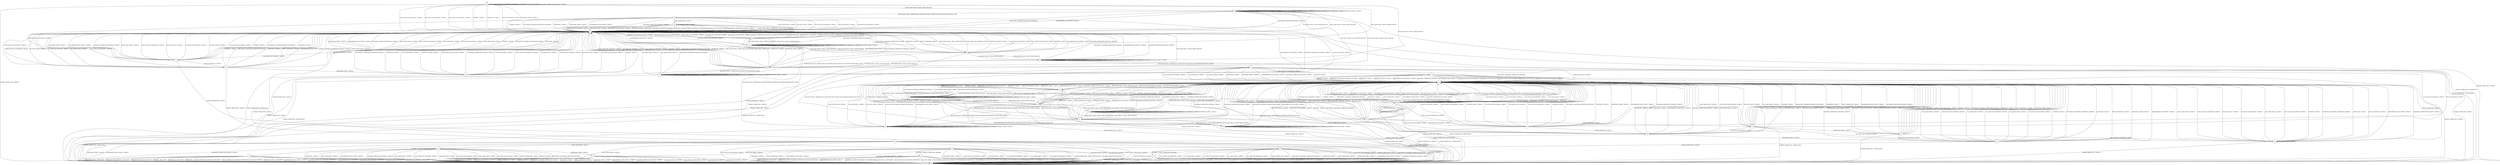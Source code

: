 digraph g {

	s0 [shape="circle" label="s0"];
	s1 [shape="circle" label="s1"];
	s2 [shape="circle" label="s2"];
	s3 [shape="circle" label="s3"];
	s4 [shape="circle" label="s4"];
	s5 [shape="circle" label="s5"];
	s6 [shape="circle" label="s6"];
	s7 [shape="circle" label="s7"];
	s8 [shape="circle" label="s8"];
	s9 [shape="circle" label="s9"];
	s10 [shape="circle" label="s10"];
	s11 [shape="circle" label="s11"];
	s12 [shape="circle" label="s12"];
	s13 [shape="circle" label="s13"];
	s14 [shape="circle" label="s14"];
	s15 [shape="circle" label="s15"];
	s16 [shape="circle" label="s16"];
	s17 [shape="circle" label="s17"];
	s18 [shape="circle" label="s18"];
	s19 [shape="circle" label="s19"];
	s20 [shape="circle" label="s20"];
	s21 [shape="circle" label="s21"];
	s22 [shape="circle" label="s22"];
	s23 [shape="circle" label="s23"];
	s24 [shape="circle" label="s24"];
	s25 [shape="circle" label="s25"];
	s26 [shape="circle" label="s26"];
	s27 [shape="circle" label="s27"];
	s28 [shape="circle" label="s28"];
	s29 [shape="circle" label="s29"];
	s30 [shape="circle" label="s30"];
	s31 [shape="circle" label="s31"];
	s32 [shape="circle" label="s32"];
	s33 [shape="circle" label="s33"];
	s34 [shape="circle" label="s34"];
	s35 [shape="circle" label="s35"];
	s36 [shape="circle" label="s36"];
	s37 [shape="circle" label="s37"];
	s38 [shape="circle" label="s38"];
	s39 [shape="circle" label="s39"];
	s40 [shape="circle" label="s40"];
	s41 [shape="circle" label="s41"];
	s42 [shape="circle" label="s42"];
	s0 -> s2 [label="ECDH_CLIENT_HELLO / HELLO_VERIFY_REQUEST"];
	s0 -> s5 [label="ECDH_CLIENT_KEY_EXCHANGE / TIMEOUT"];
	s0 -> s3 [label="DH_CLIENT_HELLO / HELLO_VERIFY_REQUEST"];
	s0 -> s5 [label="DH_CLIENT_KEY_EXCHANGE / TIMEOUT"];
	s0 -> s10 [label="RSA_CLIENT_HELLO / HELLO_VERIFY_REQUEST"];
	s0 -> s5 [label="RSA_CLIENT_KEY_EXCHANGE / TIMEOUT"];
	s0 -> s1 [label="CHANGE_CIPHER_SPEC / TIMEOUT"];
	s0 -> s5 [label="FINISHED / TIMEOUT"];
	s0 -> s0 [label="APPLICATION / Alert(FATAL,UNEXPECTED_MESSAGE)"];
	s0 -> s5 [label="CERTIFICATE / TIMEOUT"];
	s0 -> s5 [label="EMPTY_CERTIFICATE / TIMEOUT"];
	s0 -> s5 [label="CERTIFICATE_VERIFY / TIMEOUT"];
	s0 -> s0 [label="Alert(WARNING,CLOSE_NOTIFY) / TIMEOUT"];
	s0 -> s0 [label="Alert(FATAL,UNEXPECTED_MESSAGE) / TIMEOUT"];
	s1 -> s1 [label="ECDH_CLIENT_HELLO / TIMEOUT"];
	s1 -> s1 [label="ECDH_CLIENT_KEY_EXCHANGE / TIMEOUT"];
	s1 -> s1 [label="DH_CLIENT_HELLO / TIMEOUT"];
	s1 -> s1 [label="DH_CLIENT_KEY_EXCHANGE / TIMEOUT"];
	s1 -> s1 [label="RSA_CLIENT_HELLO / TIMEOUT"];
	s1 -> s1 [label="RSA_CLIENT_KEY_EXCHANGE / TIMEOUT"];
	s1 -> s1 [label="CHANGE_CIPHER_SPEC / TIMEOUT"];
	s1 -> s1 [label="FINISHED / TIMEOUT"];
	s1 -> s1 [label="APPLICATION / TIMEOUT"];
	s1 -> s1 [label="CERTIFICATE / TIMEOUT"];
	s1 -> s1 [label="EMPTY_CERTIFICATE / TIMEOUT"];
	s1 -> s1 [label="CERTIFICATE_VERIFY / TIMEOUT"];
	s1 -> s1 [label="Alert(WARNING,CLOSE_NOTIFY) / TIMEOUT"];
	s1 -> s1 [label="Alert(FATAL,UNEXPECTED_MESSAGE) / TIMEOUT"];
	s2 -> s4 [label="ECDH_CLIENT_HELLO / SERVER_HELLO,CERTIFICATE,ECDHE_SERVER_KEY_EXCHANGE,SERVER_HELLO_DONE"];
	s2 -> s2 [label="ECDH_CLIENT_KEY_EXCHANGE / TIMEOUT"];
	s2 -> s6 [label="DH_CLIENT_HELLO / HELLO_VERIFY_REQUEST"];
	s2 -> s2 [label="DH_CLIENT_KEY_EXCHANGE / TIMEOUT"];
	s2 -> s8 [label="RSA_CLIENT_HELLO / HELLO_VERIFY_REQUEST"];
	s2 -> s2 [label="RSA_CLIENT_KEY_EXCHANGE / TIMEOUT"];
	s2 -> s1 [label="CHANGE_CIPHER_SPEC / TIMEOUT"];
	s2 -> s2 [label="FINISHED / TIMEOUT"];
	s2 -> s5 [label="APPLICATION / Alert(FATAL,UNEXPECTED_MESSAGE)"];
	s2 -> s2 [label="CERTIFICATE / TIMEOUT"];
	s2 -> s2 [label="EMPTY_CERTIFICATE / TIMEOUT"];
	s2 -> s2 [label="CERTIFICATE_VERIFY / TIMEOUT"];
	s2 -> s5 [label="Alert(WARNING,CLOSE_NOTIFY) / TIMEOUT"];
	s2 -> s5 [label="Alert(FATAL,UNEXPECTED_MESSAGE) / TIMEOUT"];
	s3 -> s9 [label="ECDH_CLIENT_HELLO / HELLO_VERIFY_REQUEST"];
	s3 -> s3 [label="ECDH_CLIENT_KEY_EXCHANGE / TIMEOUT"];
	s3 -> s13 [label="DH_CLIENT_HELLO / SERVER_HELLO,CERTIFICATE,DHE_SERVER_KEY_EXCHANGE,SERVER_HELLO_DONE"];
	s3 -> s3 [label="DH_CLIENT_KEY_EXCHANGE / TIMEOUT"];
	s3 -> s8 [label="RSA_CLIENT_HELLO / HELLO_VERIFY_REQUEST"];
	s3 -> s3 [label="RSA_CLIENT_KEY_EXCHANGE / TIMEOUT"];
	s3 -> s1 [label="CHANGE_CIPHER_SPEC / TIMEOUT"];
	s3 -> s3 [label="FINISHED / TIMEOUT"];
	s3 -> s5 [label="APPLICATION / Alert(FATAL,UNEXPECTED_MESSAGE)"];
	s3 -> s3 [label="CERTIFICATE / TIMEOUT"];
	s3 -> s3 [label="EMPTY_CERTIFICATE / TIMEOUT"];
	s3 -> s3 [label="CERTIFICATE_VERIFY / TIMEOUT"];
	s3 -> s5 [label="Alert(WARNING,CLOSE_NOTIFY) / TIMEOUT"];
	s3 -> s5 [label="Alert(FATAL,UNEXPECTED_MESSAGE) / TIMEOUT"];
	s4 -> s5 [label="ECDH_CLIENT_HELLO / TIMEOUT"];
	s4 -> s11 [label="ECDH_CLIENT_KEY_EXCHANGE / TIMEOUT"];
	s4 -> s5 [label="DH_CLIENT_HELLO / TIMEOUT"];
	s4 -> s5 [label="DH_CLIENT_KEY_EXCHANGE / TIMEOUT"];
	s4 -> s5 [label="RSA_CLIENT_HELLO / TIMEOUT"];
	s4 -> s5 [label="RSA_CLIENT_KEY_EXCHANGE / TIMEOUT"];
	s4 -> s1 [label="CHANGE_CIPHER_SPEC / SERVER_HELLO"];
	s4 -> s5 [label="FINISHED / TIMEOUT"];
	s4 -> s5 [label="APPLICATION / Alert(FATAL,UNEXPECTED_MESSAGE)"];
	s4 -> s5 [label="CERTIFICATE / TIMEOUT"];
	s4 -> s20 [label="EMPTY_CERTIFICATE / TIMEOUT"];
	s4 -> s5 [label="CERTIFICATE_VERIFY / TIMEOUT"];
	s4 -> s5 [label="Alert(WARNING,CLOSE_NOTIFY) / TIMEOUT"];
	s4 -> s5 [label="Alert(FATAL,UNEXPECTED_MESSAGE) / TIMEOUT"];
	s5 -> s9 [label="ECDH_CLIENT_HELLO / HELLO_VERIFY_REQUEST"];
	s5 -> s5 [label="ECDH_CLIENT_KEY_EXCHANGE / TIMEOUT"];
	s5 -> s6 [label="DH_CLIENT_HELLO / HELLO_VERIFY_REQUEST"];
	s5 -> s5 [label="DH_CLIENT_KEY_EXCHANGE / TIMEOUT"];
	s5 -> s8 [label="RSA_CLIENT_HELLO / HELLO_VERIFY_REQUEST"];
	s5 -> s5 [label="RSA_CLIENT_KEY_EXCHANGE / TIMEOUT"];
	s5 -> s1 [label="CHANGE_CIPHER_SPEC / TIMEOUT"];
	s5 -> s5 [label="FINISHED / TIMEOUT"];
	s5 -> s5 [label="APPLICATION / Alert(FATAL,UNEXPECTED_MESSAGE)"];
	s5 -> s5 [label="CERTIFICATE / TIMEOUT"];
	s5 -> s5 [label="EMPTY_CERTIFICATE / TIMEOUT"];
	s5 -> s5 [label="CERTIFICATE_VERIFY / TIMEOUT"];
	s5 -> s5 [label="Alert(WARNING,CLOSE_NOTIFY) / TIMEOUT"];
	s5 -> s5 [label="Alert(FATAL,UNEXPECTED_MESSAGE) / TIMEOUT"];
	s6 -> s2 [label="ECDH_CLIENT_HELLO / HELLO_VERIFY_REQUEST"];
	s6 -> s5 [label="ECDH_CLIENT_KEY_EXCHANGE / TIMEOUT"];
	s6 -> s7 [label="DH_CLIENT_HELLO / SERVER_HELLO,CERTIFICATE,DHE_SERVER_KEY_EXCHANGE,SERVER_HELLO_DONE"];
	s6 -> s5 [label="DH_CLIENT_KEY_EXCHANGE / TIMEOUT"];
	s6 -> s10 [label="RSA_CLIENT_HELLO / HELLO_VERIFY_REQUEST"];
	s6 -> s5 [label="RSA_CLIENT_KEY_EXCHANGE / TIMEOUT"];
	s6 -> s1 [label="CHANGE_CIPHER_SPEC / TIMEOUT"];
	s6 -> s5 [label="FINISHED / TIMEOUT"];
	s6 -> s5 [label="APPLICATION / Alert(FATAL,UNEXPECTED_MESSAGE)"];
	s6 -> s5 [label="CERTIFICATE / TIMEOUT"];
	s6 -> s5 [label="EMPTY_CERTIFICATE / TIMEOUT"];
	s6 -> s5 [label="CERTIFICATE_VERIFY / TIMEOUT"];
	s6 -> s5 [label="Alert(WARNING,CLOSE_NOTIFY) / TIMEOUT"];
	s6 -> s5 [label="Alert(FATAL,UNEXPECTED_MESSAGE) / TIMEOUT"];
	s7 -> s23 [label="ECDH_CLIENT_HELLO / TIMEOUT"];
	s7 -> s7 [label="ECDH_CLIENT_KEY_EXCHANGE / TIMEOUT"];
	s7 -> s23 [label="DH_CLIENT_HELLO / TIMEOUT"];
	s7 -> s7 [label="DH_CLIENT_KEY_EXCHANGE / TIMEOUT"];
	s7 -> s23 [label="RSA_CLIENT_HELLO / TIMEOUT"];
	s7 -> s7 [label="RSA_CLIENT_KEY_EXCHANGE / TIMEOUT"];
	s7 -> s1 [label="CHANGE_CIPHER_SPEC / SERVER_HELLO"];
	s7 -> s7 [label="FINISHED / TIMEOUT"];
	s7 -> s23 [label="APPLICATION / Alert(FATAL,UNEXPECTED_MESSAGE)"];
	s7 -> s7 [label="CERTIFICATE / TIMEOUT"];
	s7 -> s7 [label="EMPTY_CERTIFICATE / TIMEOUT"];
	s7 -> s7 [label="CERTIFICATE_VERIFY / TIMEOUT"];
	s7 -> s23 [label="Alert(WARNING,CLOSE_NOTIFY) / TIMEOUT"];
	s7 -> s23 [label="Alert(FATAL,UNEXPECTED_MESSAGE) / TIMEOUT"];
	s8 -> s2 [label="ECDH_CLIENT_HELLO / HELLO_VERIFY_REQUEST"];
	s8 -> s5 [label="ECDH_CLIENT_KEY_EXCHANGE / TIMEOUT"];
	s8 -> s3 [label="DH_CLIENT_HELLO / HELLO_VERIFY_REQUEST"];
	s8 -> s5 [label="DH_CLIENT_KEY_EXCHANGE / TIMEOUT"];
	s8 -> s36 [label="RSA_CLIENT_HELLO / SERVER_HELLO,CERTIFICATE,SERVER_HELLO_DONE"];
	s8 -> s5 [label="RSA_CLIENT_KEY_EXCHANGE / TIMEOUT"];
	s8 -> s1 [label="CHANGE_CIPHER_SPEC / TIMEOUT"];
	s8 -> s5 [label="FINISHED / TIMEOUT"];
	s8 -> s5 [label="APPLICATION / Alert(FATAL,UNEXPECTED_MESSAGE)"];
	s8 -> s5 [label="CERTIFICATE / TIMEOUT"];
	s8 -> s5 [label="EMPTY_CERTIFICATE / TIMEOUT"];
	s8 -> s5 [label="CERTIFICATE_VERIFY / TIMEOUT"];
	s8 -> s5 [label="Alert(WARNING,CLOSE_NOTIFY) / TIMEOUT"];
	s8 -> s5 [label="Alert(FATAL,UNEXPECTED_MESSAGE) / TIMEOUT"];
	s9 -> s36 [label="ECDH_CLIENT_HELLO / SERVER_HELLO,CERTIFICATE,ECDHE_SERVER_KEY_EXCHANGE,SERVER_HELLO_DONE"];
	s9 -> s5 [label="ECDH_CLIENT_KEY_EXCHANGE / TIMEOUT"];
	s9 -> s3 [label="DH_CLIENT_HELLO / HELLO_VERIFY_REQUEST"];
	s9 -> s5 [label="DH_CLIENT_KEY_EXCHANGE / TIMEOUT"];
	s9 -> s10 [label="RSA_CLIENT_HELLO / HELLO_VERIFY_REQUEST"];
	s9 -> s5 [label="RSA_CLIENT_KEY_EXCHANGE / TIMEOUT"];
	s9 -> s1 [label="CHANGE_CIPHER_SPEC / TIMEOUT"];
	s9 -> s5 [label="FINISHED / TIMEOUT"];
	s9 -> s5 [label="APPLICATION / Alert(FATAL,UNEXPECTED_MESSAGE)"];
	s9 -> s5 [label="CERTIFICATE / TIMEOUT"];
	s9 -> s5 [label="EMPTY_CERTIFICATE / TIMEOUT"];
	s9 -> s5 [label="CERTIFICATE_VERIFY / TIMEOUT"];
	s9 -> s5 [label="Alert(WARNING,CLOSE_NOTIFY) / TIMEOUT"];
	s9 -> s5 [label="Alert(FATAL,UNEXPECTED_MESSAGE) / TIMEOUT"];
	s10 -> s9 [label="ECDH_CLIENT_HELLO / HELLO_VERIFY_REQUEST"];
	s10 -> s10 [label="ECDH_CLIENT_KEY_EXCHANGE / TIMEOUT"];
	s10 -> s6 [label="DH_CLIENT_HELLO / HELLO_VERIFY_REQUEST"];
	s10 -> s10 [label="DH_CLIENT_KEY_EXCHANGE / TIMEOUT"];
	s10 -> s12 [label="RSA_CLIENT_HELLO / SERVER_HELLO,CERTIFICATE,SERVER_HELLO_DONE"];
	s10 -> s10 [label="RSA_CLIENT_KEY_EXCHANGE / TIMEOUT"];
	s10 -> s1 [label="CHANGE_CIPHER_SPEC / TIMEOUT"];
	s10 -> s10 [label="FINISHED / TIMEOUT"];
	s10 -> s5 [label="APPLICATION / Alert(FATAL,UNEXPECTED_MESSAGE)"];
	s10 -> s10 [label="CERTIFICATE / TIMEOUT"];
	s10 -> s10 [label="EMPTY_CERTIFICATE / TIMEOUT"];
	s10 -> s10 [label="CERTIFICATE_VERIFY / TIMEOUT"];
	s10 -> s5 [label="Alert(WARNING,CLOSE_NOTIFY) / TIMEOUT"];
	s10 -> s5 [label="Alert(FATAL,UNEXPECTED_MESSAGE) / TIMEOUT"];
	s11 -> s5 [label="ECDH_CLIENT_HELLO / TIMEOUT"];
	s11 -> s5 [label="ECDH_CLIENT_KEY_EXCHANGE / TIMEOUT"];
	s11 -> s5 [label="DH_CLIENT_HELLO / TIMEOUT"];
	s11 -> s5 [label="DH_CLIENT_KEY_EXCHANGE / TIMEOUT"];
	s11 -> s5 [label="RSA_CLIENT_HELLO / TIMEOUT"];
	s11 -> s5 [label="RSA_CLIENT_KEY_EXCHANGE / TIMEOUT"];
	s11 -> s14 [label="CHANGE_CIPHER_SPEC / TIMEOUT"];
	s11 -> s5 [label="FINISHED / TIMEOUT"];
	s11 -> s5 [label="APPLICATION / Alert(FATAL,UNEXPECTED_MESSAGE)"];
	s11 -> s5 [label="CERTIFICATE / TIMEOUT"];
	s11 -> s29 [label="EMPTY_CERTIFICATE / TIMEOUT"];
	s11 -> s5 [label="CERTIFICATE_VERIFY / TIMEOUT"];
	s11 -> s5 [label="Alert(WARNING,CLOSE_NOTIFY) / TIMEOUT"];
	s11 -> s5 [label="Alert(FATAL,UNEXPECTED_MESSAGE) / TIMEOUT"];
	s12 -> s5 [label="ECDH_CLIENT_HELLO / TIMEOUT"];
	s12 -> s5 [label="ECDH_CLIENT_KEY_EXCHANGE / TIMEOUT"];
	s12 -> s5 [label="DH_CLIENT_HELLO / TIMEOUT"];
	s12 -> s5 [label="DH_CLIENT_KEY_EXCHANGE / TIMEOUT"];
	s12 -> s5 [label="RSA_CLIENT_HELLO / TIMEOUT"];
	s12 -> s11 [label="RSA_CLIENT_KEY_EXCHANGE / TIMEOUT"];
	s12 -> s1 [label="CHANGE_CIPHER_SPEC / SERVER_HELLO"];
	s12 -> s5 [label="FINISHED / TIMEOUT"];
	s12 -> s5 [label="APPLICATION / Alert(FATAL,UNEXPECTED_MESSAGE)"];
	s12 -> s5 [label="CERTIFICATE / TIMEOUT"];
	s12 -> s12 [label="EMPTY_CERTIFICATE / TIMEOUT"];
	s12 -> s5 [label="CERTIFICATE_VERIFY / TIMEOUT"];
	s12 -> s5 [label="Alert(WARNING,CLOSE_NOTIFY) / TIMEOUT"];
	s12 -> s5 [label="Alert(FATAL,UNEXPECTED_MESSAGE) / TIMEOUT"];
	s13 -> s23 [label="ECDH_CLIENT_HELLO / TIMEOUT"];
	s13 -> s23 [label="ECDH_CLIENT_KEY_EXCHANGE / TIMEOUT"];
	s13 -> s23 [label="DH_CLIENT_HELLO / TIMEOUT"];
	s13 -> s31 [label="DH_CLIENT_KEY_EXCHANGE / TIMEOUT"];
	s13 -> s23 [label="RSA_CLIENT_HELLO / TIMEOUT"];
	s13 -> s17 [label="RSA_CLIENT_KEY_EXCHANGE / TIMEOUT"];
	s13 -> s1 [label="CHANGE_CIPHER_SPEC / SERVER_HELLO"];
	s13 -> s23 [label="FINISHED / TIMEOUT"];
	s13 -> s23 [label="APPLICATION / Alert(FATAL,UNEXPECTED_MESSAGE)"];
	s13 -> s23 [label="CERTIFICATE / TIMEOUT"];
	s13 -> s18 [label="EMPTY_CERTIFICATE / TIMEOUT"];
	s13 -> s23 [label="CERTIFICATE_VERIFY / TIMEOUT"];
	s13 -> s23 [label="Alert(WARNING,CLOSE_NOTIFY) / TIMEOUT"];
	s13 -> s23 [label="Alert(FATAL,UNEXPECTED_MESSAGE) / TIMEOUT"];
	s14 -> s1 [label="ECDH_CLIENT_HELLO / TIMEOUT"];
	s14 -> s1 [label="ECDH_CLIENT_KEY_EXCHANGE / TIMEOUT"];
	s14 -> s1 [label="DH_CLIENT_HELLO / TIMEOUT"];
	s14 -> s1 [label="DH_CLIENT_KEY_EXCHANGE / TIMEOUT"];
	s14 -> s1 [label="RSA_CLIENT_HELLO / TIMEOUT"];
	s14 -> s1 [label="RSA_CLIENT_KEY_EXCHANGE / TIMEOUT"];
	s14 -> s1 [label="CHANGE_CIPHER_SPEC / TIMEOUT"];
	s14 -> s15 [label="FINISHED / CHANGE_CIPHER_SPEC,FINISHED"];
	s14 -> s1 [label="APPLICATION / Alert(FATAL,UNEXPECTED_MESSAGE)"];
	s14 -> s1 [label="CERTIFICATE / TIMEOUT"];
	s14 -> s16 [label="EMPTY_CERTIFICATE / TIMEOUT"];
	s14 -> s1 [label="CERTIFICATE_VERIFY / TIMEOUT"];
	s14 -> s1 [label="Alert(WARNING,CLOSE_NOTIFY) / TIMEOUT"];
	s14 -> s1 [label="Alert(FATAL,UNEXPECTED_MESSAGE) / TIMEOUT"];
	s15 -> s1 [label="ECDH_CLIENT_HELLO / APPLICATION"];
	s15 -> s1 [label="ECDH_CLIENT_KEY_EXCHANGE / APPLICATION"];
	s15 -> s1 [label="DH_CLIENT_HELLO / APPLICATION"];
	s15 -> s1 [label="DH_CLIENT_KEY_EXCHANGE / APPLICATION"];
	s15 -> s1 [label="RSA_CLIENT_HELLO / APPLICATION"];
	s15 -> s1 [label="RSA_CLIENT_KEY_EXCHANGE / APPLICATION"];
	s15 -> s1 [label="CHANGE_CIPHER_SPEC / APPLICATION"];
	s15 -> s1 [label="FINISHED / APPLICATION"];
	s15 -> s1 [label="APPLICATION / APPLICATION"];
	s15 -> s1 [label="CERTIFICATE / Alert(FATAL,UNEXPECTED_MESSAGE),APPLICATION"];
	s15 -> s1 [label="EMPTY_CERTIFICATE / Alert(FATAL,UNEXPECTED_MESSAGE),APPLICATION"];
	s15 -> s1 [label="CERTIFICATE_VERIFY / APPLICATION"];
	s15 -> s1 [label="Alert(WARNING,CLOSE_NOTIFY) / TIMEOUT"];
	s15 -> s1 [label="Alert(FATAL,UNEXPECTED_MESSAGE) / APPLICATION"];
	s16 -> s1 [label="ECDH_CLIENT_HELLO / TIMEOUT"];
	s16 -> s1 [label="ECDH_CLIENT_KEY_EXCHANGE / TIMEOUT"];
	s16 -> s1 [label="DH_CLIENT_HELLO / TIMEOUT"];
	s16 -> s1 [label="DH_CLIENT_KEY_EXCHANGE / TIMEOUT"];
	s16 -> s1 [label="RSA_CLIENT_HELLO / TIMEOUT"];
	s16 -> s1 [label="RSA_CLIENT_KEY_EXCHANGE / TIMEOUT"];
	s16 -> s1 [label="CHANGE_CIPHER_SPEC / TIMEOUT"];
	s16 -> s1 [label="FINISHED / TIMEOUT"];
	s16 -> s1 [label="APPLICATION / Alert(FATAL,UNEXPECTED_MESSAGE)"];
	s16 -> s1 [label="CERTIFICATE / TIMEOUT"];
	s16 -> s1 [label="EMPTY_CERTIFICATE / TIMEOUT"];
	s16 -> s19 [label="CERTIFICATE_VERIFY / TIMEOUT"];
	s16 -> s1 [label="Alert(WARNING,CLOSE_NOTIFY) / TIMEOUT"];
	s16 -> s1 [label="Alert(FATAL,UNEXPECTED_MESSAGE) / TIMEOUT"];
	s17 -> s23 [label="ECDH_CLIENT_HELLO / TIMEOUT"];
	s17 -> s23 [label="ECDH_CLIENT_KEY_EXCHANGE / TIMEOUT"];
	s17 -> s23 [label="DH_CLIENT_HELLO / TIMEOUT"];
	s17 -> s23 [label="DH_CLIENT_KEY_EXCHANGE / TIMEOUT"];
	s17 -> s23 [label="RSA_CLIENT_HELLO / TIMEOUT"];
	s17 -> s23 [label="RSA_CLIENT_KEY_EXCHANGE / TIMEOUT"];
	s17 -> s1 [label="CHANGE_CIPHER_SPEC / TIMEOUT"];
	s17 -> s23 [label="FINISHED / TIMEOUT"];
	s17 -> s23 [label="APPLICATION / Alert(FATAL,UNEXPECTED_MESSAGE)"];
	s17 -> s23 [label="CERTIFICATE / TIMEOUT"];
	s17 -> s41 [label="EMPTY_CERTIFICATE / TIMEOUT"];
	s17 -> s23 [label="CERTIFICATE_VERIFY / TIMEOUT"];
	s17 -> s23 [label="Alert(WARNING,CLOSE_NOTIFY) / TIMEOUT"];
	s17 -> s23 [label="Alert(FATAL,UNEXPECTED_MESSAGE) / TIMEOUT"];
	s18 -> s23 [label="ECDH_CLIENT_HELLO / TIMEOUT"];
	s18 -> s23 [label="ECDH_CLIENT_KEY_EXCHANGE / TIMEOUT"];
	s18 -> s23 [label="DH_CLIENT_HELLO / TIMEOUT"];
	s18 -> s32 [label="DH_CLIENT_KEY_EXCHANGE / TIMEOUT"];
	s18 -> s23 [label="RSA_CLIENT_HELLO / TIMEOUT"];
	s18 -> s41 [label="RSA_CLIENT_KEY_EXCHANGE / TIMEOUT"];
	s18 -> s1 [label="CHANGE_CIPHER_SPEC / SERVER_HELLO"];
	s18 -> s23 [label="FINISHED / TIMEOUT"];
	s18 -> s23 [label="APPLICATION / Alert(FATAL,UNEXPECTED_MESSAGE)"];
	s18 -> s23 [label="CERTIFICATE / TIMEOUT"];
	s18 -> s23 [label="EMPTY_CERTIFICATE / TIMEOUT"];
	s18 -> s21 [label="CERTIFICATE_VERIFY / TIMEOUT"];
	s18 -> s23 [label="Alert(WARNING,CLOSE_NOTIFY) / TIMEOUT"];
	s18 -> s23 [label="Alert(FATAL,UNEXPECTED_MESSAGE) / TIMEOUT"];
	s19 -> s1 [label="ECDH_CLIENT_HELLO / TIMEOUT"];
	s19 -> s1 [label="ECDH_CLIENT_KEY_EXCHANGE / TIMEOUT"];
	s19 -> s1 [label="DH_CLIENT_HELLO / TIMEOUT"];
	s19 -> s1 [label="DH_CLIENT_KEY_EXCHANGE / TIMEOUT"];
	s19 -> s1 [label="RSA_CLIENT_HELLO / TIMEOUT"];
	s19 -> s1 [label="RSA_CLIENT_KEY_EXCHANGE / TIMEOUT"];
	s19 -> s1 [label="CHANGE_CIPHER_SPEC / TIMEOUT"];
	s19 -> s1 [label="FINISHED / TIMEOUT"];
	s19 -> s1 [label="APPLICATION / Alert(FATAL,UNEXPECTED_MESSAGE)"];
	s19 -> s1 [label="CERTIFICATE / TIMEOUT"];
	s19 -> s1 [label="EMPTY_CERTIFICATE / TIMEOUT"];
	s19 -> s1 [label="CERTIFICATE_VERIFY / TIMEOUT"];
	s19 -> s1 [label="Alert(WARNING,CLOSE_NOTIFY) / TIMEOUT"];
	s19 -> s1 [label="Alert(FATAL,UNEXPECTED_MESSAGE) / TIMEOUT"];
	s20 -> s5 [label="ECDH_CLIENT_HELLO / TIMEOUT"];
	s20 -> s29 [label="ECDH_CLIENT_KEY_EXCHANGE / TIMEOUT"];
	s20 -> s5 [label="DH_CLIENT_HELLO / TIMEOUT"];
	s20 -> s5 [label="DH_CLIENT_KEY_EXCHANGE / TIMEOUT"];
	s20 -> s5 [label="RSA_CLIENT_HELLO / TIMEOUT"];
	s20 -> s5 [label="RSA_CLIENT_KEY_EXCHANGE / TIMEOUT"];
	s20 -> s1 [label="CHANGE_CIPHER_SPEC / SERVER_HELLO"];
	s20 -> s5 [label="FINISHED / TIMEOUT"];
	s20 -> s5 [label="APPLICATION / Alert(FATAL,UNEXPECTED_MESSAGE)"];
	s20 -> s5 [label="CERTIFICATE / TIMEOUT"];
	s20 -> s5 [label="EMPTY_CERTIFICATE / TIMEOUT"];
	s20 -> s20 [label="CERTIFICATE_VERIFY / TIMEOUT"];
	s20 -> s5 [label="Alert(WARNING,CLOSE_NOTIFY) / TIMEOUT"];
	s20 -> s5 [label="Alert(FATAL,UNEXPECTED_MESSAGE) / TIMEOUT"];
	s21 -> s23 [label="ECDH_CLIENT_HELLO / TIMEOUT"];
	s21 -> s23 [label="ECDH_CLIENT_KEY_EXCHANGE / TIMEOUT"];
	s21 -> s23 [label="DH_CLIENT_HELLO / TIMEOUT"];
	s21 -> s22 [label="DH_CLIENT_KEY_EXCHANGE / TIMEOUT"];
	s21 -> s23 [label="RSA_CLIENT_HELLO / TIMEOUT"];
	s21 -> s41 [label="RSA_CLIENT_KEY_EXCHANGE / TIMEOUT"];
	s21 -> s1 [label="CHANGE_CIPHER_SPEC / SERVER_HELLO"];
	s21 -> s23 [label="FINISHED / TIMEOUT"];
	s21 -> s23 [label="APPLICATION / Alert(FATAL,UNEXPECTED_MESSAGE)"];
	s21 -> s23 [label="CERTIFICATE / TIMEOUT"];
	s21 -> s23 [label="EMPTY_CERTIFICATE / TIMEOUT"];
	s21 -> s23 [label="CERTIFICATE_VERIFY / TIMEOUT"];
	s21 -> s23 [label="Alert(WARNING,CLOSE_NOTIFY) / TIMEOUT"];
	s21 -> s23 [label="Alert(FATAL,UNEXPECTED_MESSAGE) / TIMEOUT"];
	s22 -> s23 [label="ECDH_CLIENT_HELLO / TIMEOUT"];
	s22 -> s23 [label="ECDH_CLIENT_KEY_EXCHANGE / TIMEOUT"];
	s22 -> s23 [label="DH_CLIENT_HELLO / TIMEOUT"];
	s22 -> s23 [label="DH_CLIENT_KEY_EXCHANGE / TIMEOUT"];
	s22 -> s23 [label="RSA_CLIENT_HELLO / TIMEOUT"];
	s22 -> s23 [label="RSA_CLIENT_KEY_EXCHANGE / TIMEOUT"];
	s22 -> s40 [label="CHANGE_CIPHER_SPEC / TIMEOUT"];
	s22 -> s23 [label="FINISHED / TIMEOUT"];
	s22 -> s23 [label="APPLICATION / Alert(FATAL,UNEXPECTED_MESSAGE)"];
	s22 -> s23 [label="CERTIFICATE / TIMEOUT"];
	s22 -> s23 [label="EMPTY_CERTIFICATE / TIMEOUT"];
	s22 -> s23 [label="CERTIFICATE_VERIFY / TIMEOUT"];
	s22 -> s23 [label="Alert(WARNING,CLOSE_NOTIFY) / TIMEOUT"];
	s22 -> s23 [label="Alert(FATAL,UNEXPECTED_MESSAGE) / TIMEOUT"];
	s23 -> s27 [label="ECDH_CLIENT_HELLO / HELLO_VERIFY_REQUEST"];
	s23 -> s23 [label="ECDH_CLIENT_KEY_EXCHANGE / TIMEOUT"];
	s23 -> s25 [label="DH_CLIENT_HELLO / HELLO_VERIFY_REQUEST"];
	s23 -> s23 [label="DH_CLIENT_KEY_EXCHANGE / TIMEOUT"];
	s23 -> s24 [label="RSA_CLIENT_HELLO / HELLO_VERIFY_REQUEST"];
	s23 -> s23 [label="RSA_CLIENT_KEY_EXCHANGE / TIMEOUT"];
	s23 -> s1 [label="CHANGE_CIPHER_SPEC / TIMEOUT"];
	s23 -> s23 [label="FINISHED / TIMEOUT"];
	s23 -> s23 [label="APPLICATION / Alert(FATAL,UNEXPECTED_MESSAGE)"];
	s23 -> s23 [label="CERTIFICATE / TIMEOUT"];
	s23 -> s23 [label="EMPTY_CERTIFICATE / TIMEOUT"];
	s23 -> s23 [label="CERTIFICATE_VERIFY / TIMEOUT"];
	s23 -> s23 [label="Alert(WARNING,CLOSE_NOTIFY) / TIMEOUT"];
	s23 -> s23 [label="Alert(FATAL,UNEXPECTED_MESSAGE) / TIMEOUT"];
	s24 -> s33 [label="ECDH_CLIENT_HELLO / HELLO_VERIFY_REQUEST"];
	s24 -> s23 [label="ECDH_CLIENT_KEY_EXCHANGE / TIMEOUT"];
	s24 -> s28 [label="DH_CLIENT_HELLO / HELLO_VERIFY_REQUEST"];
	s24 -> s23 [label="DH_CLIENT_KEY_EXCHANGE / TIMEOUT"];
	s24 -> s7 [label="RSA_CLIENT_HELLO / SERVER_HELLO,CERTIFICATE,SERVER_HELLO_DONE"];
	s24 -> s23 [label="RSA_CLIENT_KEY_EXCHANGE / TIMEOUT"];
	s24 -> s1 [label="CHANGE_CIPHER_SPEC / TIMEOUT"];
	s24 -> s23 [label="FINISHED / TIMEOUT"];
	s24 -> s23 [label="APPLICATION / Alert(FATAL,UNEXPECTED_MESSAGE)"];
	s24 -> s23 [label="CERTIFICATE / TIMEOUT"];
	s24 -> s23 [label="EMPTY_CERTIFICATE / TIMEOUT"];
	s24 -> s23 [label="CERTIFICATE_VERIFY / TIMEOUT"];
	s24 -> s23 [label="Alert(WARNING,CLOSE_NOTIFY) / TIMEOUT"];
	s24 -> s23 [label="Alert(FATAL,UNEXPECTED_MESSAGE) / TIMEOUT"];
	s25 -> s33 [label="ECDH_CLIENT_HELLO / HELLO_VERIFY_REQUEST"];
	s25 -> s23 [label="ECDH_CLIENT_KEY_EXCHANGE / TIMEOUT"];
	s25 -> s7 [label="DH_CLIENT_HELLO / SERVER_HELLO,CERTIFICATE,DHE_SERVER_KEY_EXCHANGE,SERVER_HELLO_DONE"];
	s25 -> s23 [label="DH_CLIENT_KEY_EXCHANGE / TIMEOUT"];
	s25 -> s26 [label="RSA_CLIENT_HELLO / HELLO_VERIFY_REQUEST"];
	s25 -> s23 [label="RSA_CLIENT_KEY_EXCHANGE / TIMEOUT"];
	s25 -> s1 [label="CHANGE_CIPHER_SPEC / TIMEOUT"];
	s25 -> s23 [label="FINISHED / TIMEOUT"];
	s25 -> s23 [label="APPLICATION / Alert(FATAL,UNEXPECTED_MESSAGE)"];
	s25 -> s23 [label="CERTIFICATE / TIMEOUT"];
	s25 -> s23 [label="EMPTY_CERTIFICATE / TIMEOUT"];
	s25 -> s23 [label="CERTIFICATE_VERIFY / TIMEOUT"];
	s25 -> s23 [label="Alert(WARNING,CLOSE_NOTIFY) / TIMEOUT"];
	s25 -> s23 [label="Alert(FATAL,UNEXPECTED_MESSAGE) / TIMEOUT"];
	s26 -> s27 [label="ECDH_CLIENT_HELLO / HELLO_VERIFY_REQUEST"];
	s26 -> s26 [label="ECDH_CLIENT_KEY_EXCHANGE / TIMEOUT"];
	s26 -> s25 [label="DH_CLIENT_HELLO / HELLO_VERIFY_REQUEST"];
	s26 -> s26 [label="DH_CLIENT_KEY_EXCHANGE / TIMEOUT"];
	s26 -> s37 [label="RSA_CLIENT_HELLO / SERVER_HELLO,CERTIFICATE,SERVER_HELLO_DONE"];
	s26 -> s26 [label="RSA_CLIENT_KEY_EXCHANGE / TIMEOUT"];
	s26 -> s1 [label="CHANGE_CIPHER_SPEC / TIMEOUT"];
	s26 -> s26 [label="FINISHED / TIMEOUT"];
	s26 -> s23 [label="APPLICATION / Alert(FATAL,UNEXPECTED_MESSAGE)"];
	s26 -> s26 [label="CERTIFICATE / TIMEOUT"];
	s26 -> s26 [label="EMPTY_CERTIFICATE / TIMEOUT"];
	s26 -> s26 [label="CERTIFICATE_VERIFY / TIMEOUT"];
	s26 -> s23 [label="Alert(WARNING,CLOSE_NOTIFY) / TIMEOUT"];
	s26 -> s23 [label="Alert(FATAL,UNEXPECTED_MESSAGE) / TIMEOUT"];
	s27 -> s7 [label="ECDH_CLIENT_HELLO / SERVER_HELLO,CERTIFICATE,ECDHE_SERVER_KEY_EXCHANGE,SERVER_HELLO_DONE"];
	s27 -> s23 [label="ECDH_CLIENT_KEY_EXCHANGE / TIMEOUT"];
	s27 -> s28 [label="DH_CLIENT_HELLO / HELLO_VERIFY_REQUEST"];
	s27 -> s23 [label="DH_CLIENT_KEY_EXCHANGE / TIMEOUT"];
	s27 -> s26 [label="RSA_CLIENT_HELLO / HELLO_VERIFY_REQUEST"];
	s27 -> s23 [label="RSA_CLIENT_KEY_EXCHANGE / TIMEOUT"];
	s27 -> s1 [label="CHANGE_CIPHER_SPEC / TIMEOUT"];
	s27 -> s23 [label="FINISHED / TIMEOUT"];
	s27 -> s23 [label="APPLICATION / Alert(FATAL,UNEXPECTED_MESSAGE)"];
	s27 -> s23 [label="CERTIFICATE / TIMEOUT"];
	s27 -> s23 [label="EMPTY_CERTIFICATE / TIMEOUT"];
	s27 -> s23 [label="CERTIFICATE_VERIFY / TIMEOUT"];
	s27 -> s23 [label="Alert(WARNING,CLOSE_NOTIFY) / TIMEOUT"];
	s27 -> s23 [label="Alert(FATAL,UNEXPECTED_MESSAGE) / TIMEOUT"];
	s28 -> s27 [label="ECDH_CLIENT_HELLO / HELLO_VERIFY_REQUEST"];
	s28 -> s28 [label="ECDH_CLIENT_KEY_EXCHANGE / TIMEOUT"];
	s28 -> s13 [label="DH_CLIENT_HELLO / SERVER_HELLO,CERTIFICATE,DHE_SERVER_KEY_EXCHANGE,SERVER_HELLO_DONE"];
	s28 -> s28 [label="DH_CLIENT_KEY_EXCHANGE / TIMEOUT"];
	s28 -> s24 [label="RSA_CLIENT_HELLO / HELLO_VERIFY_REQUEST"];
	s28 -> s28 [label="RSA_CLIENT_KEY_EXCHANGE / TIMEOUT"];
	s28 -> s1 [label="CHANGE_CIPHER_SPEC / TIMEOUT"];
	s28 -> s28 [label="FINISHED / TIMEOUT"];
	s28 -> s23 [label="APPLICATION / Alert(FATAL,UNEXPECTED_MESSAGE)"];
	s28 -> s28 [label="CERTIFICATE / TIMEOUT"];
	s28 -> s28 [label="EMPTY_CERTIFICATE / TIMEOUT"];
	s28 -> s28 [label="CERTIFICATE_VERIFY / TIMEOUT"];
	s28 -> s23 [label="Alert(WARNING,CLOSE_NOTIFY) / TIMEOUT"];
	s28 -> s23 [label="Alert(FATAL,UNEXPECTED_MESSAGE) / TIMEOUT"];
	s29 -> s5 [label="ECDH_CLIENT_HELLO / TIMEOUT"];
	s29 -> s5 [label="ECDH_CLIENT_KEY_EXCHANGE / TIMEOUT"];
	s29 -> s5 [label="DH_CLIENT_HELLO / TIMEOUT"];
	s29 -> s5 [label="DH_CLIENT_KEY_EXCHANGE / TIMEOUT"];
	s29 -> s5 [label="RSA_CLIENT_HELLO / TIMEOUT"];
	s29 -> s5 [label="RSA_CLIENT_KEY_EXCHANGE / TIMEOUT"];
	s29 -> s38 [label="CHANGE_CIPHER_SPEC / TIMEOUT"];
	s29 -> s5 [label="FINISHED / TIMEOUT"];
	s29 -> s5 [label="APPLICATION / Alert(FATAL,UNEXPECTED_MESSAGE)"];
	s29 -> s5 [label="CERTIFICATE / TIMEOUT"];
	s29 -> s5 [label="EMPTY_CERTIFICATE / TIMEOUT"];
	s29 -> s30 [label="CERTIFICATE_VERIFY / TIMEOUT"];
	s29 -> s5 [label="Alert(WARNING,CLOSE_NOTIFY) / TIMEOUT"];
	s29 -> s5 [label="Alert(FATAL,UNEXPECTED_MESSAGE) / TIMEOUT"];
	s30 -> s5 [label="ECDH_CLIENT_HELLO / TIMEOUT"];
	s30 -> s5 [label="ECDH_CLIENT_KEY_EXCHANGE / TIMEOUT"];
	s30 -> s5 [label="DH_CLIENT_HELLO / TIMEOUT"];
	s30 -> s5 [label="DH_CLIENT_KEY_EXCHANGE / TIMEOUT"];
	s30 -> s5 [label="RSA_CLIENT_HELLO / TIMEOUT"];
	s30 -> s5 [label="RSA_CLIENT_KEY_EXCHANGE / TIMEOUT"];
	s30 -> s40 [label="CHANGE_CIPHER_SPEC / TIMEOUT"];
	s30 -> s5 [label="FINISHED / TIMEOUT"];
	s30 -> s5 [label="APPLICATION / Alert(FATAL,UNEXPECTED_MESSAGE)"];
	s30 -> s5 [label="CERTIFICATE / TIMEOUT"];
	s30 -> s5 [label="EMPTY_CERTIFICATE / TIMEOUT"];
	s30 -> s5 [label="CERTIFICATE_VERIFY / TIMEOUT"];
	s30 -> s5 [label="Alert(WARNING,CLOSE_NOTIFY) / TIMEOUT"];
	s30 -> s5 [label="Alert(FATAL,UNEXPECTED_MESSAGE) / TIMEOUT"];
	s31 -> s23 [label="ECDH_CLIENT_HELLO / TIMEOUT"];
	s31 -> s23 [label="ECDH_CLIENT_KEY_EXCHANGE / TIMEOUT"];
	s31 -> s23 [label="DH_CLIENT_HELLO / TIMEOUT"];
	s31 -> s23 [label="DH_CLIENT_KEY_EXCHANGE / TIMEOUT"];
	s31 -> s23 [label="RSA_CLIENT_HELLO / TIMEOUT"];
	s31 -> s23 [label="RSA_CLIENT_KEY_EXCHANGE / TIMEOUT"];
	s31 -> s14 [label="CHANGE_CIPHER_SPEC / TIMEOUT"];
	s31 -> s23 [label="FINISHED / TIMEOUT"];
	s31 -> s23 [label="APPLICATION / Alert(FATAL,UNEXPECTED_MESSAGE)"];
	s31 -> s23 [label="CERTIFICATE / TIMEOUT"];
	s31 -> s32 [label="EMPTY_CERTIFICATE / TIMEOUT"];
	s31 -> s23 [label="CERTIFICATE_VERIFY / TIMEOUT"];
	s31 -> s23 [label="Alert(WARNING,CLOSE_NOTIFY) / TIMEOUT"];
	s31 -> s23 [label="Alert(FATAL,UNEXPECTED_MESSAGE) / TIMEOUT"];
	s32 -> s23 [label="ECDH_CLIENT_HELLO / TIMEOUT"];
	s32 -> s23 [label="ECDH_CLIENT_KEY_EXCHANGE / TIMEOUT"];
	s32 -> s23 [label="DH_CLIENT_HELLO / TIMEOUT"];
	s32 -> s23 [label="DH_CLIENT_KEY_EXCHANGE / TIMEOUT"];
	s32 -> s23 [label="RSA_CLIENT_HELLO / TIMEOUT"];
	s32 -> s23 [label="RSA_CLIENT_KEY_EXCHANGE / TIMEOUT"];
	s32 -> s38 [label="CHANGE_CIPHER_SPEC / TIMEOUT"];
	s32 -> s23 [label="FINISHED / TIMEOUT"];
	s32 -> s23 [label="APPLICATION / Alert(FATAL,UNEXPECTED_MESSAGE)"];
	s32 -> s23 [label="CERTIFICATE / TIMEOUT"];
	s32 -> s23 [label="EMPTY_CERTIFICATE / TIMEOUT"];
	s32 -> s22 [label="CERTIFICATE_VERIFY / TIMEOUT"];
	s32 -> s23 [label="Alert(WARNING,CLOSE_NOTIFY) / TIMEOUT"];
	s32 -> s23 [label="Alert(FATAL,UNEXPECTED_MESSAGE) / TIMEOUT"];
	s33 -> s34 [label="ECDH_CLIENT_HELLO / SERVER_HELLO,CERTIFICATE,ECDHE_SERVER_KEY_EXCHANGE,SERVER_HELLO_DONE"];
	s33 -> s33 [label="ECDH_CLIENT_KEY_EXCHANGE / TIMEOUT"];
	s33 -> s25 [label="DH_CLIENT_HELLO / HELLO_VERIFY_REQUEST"];
	s33 -> s33 [label="DH_CLIENT_KEY_EXCHANGE / TIMEOUT"];
	s33 -> s24 [label="RSA_CLIENT_HELLO / HELLO_VERIFY_REQUEST"];
	s33 -> s33 [label="RSA_CLIENT_KEY_EXCHANGE / TIMEOUT"];
	s33 -> s1 [label="CHANGE_CIPHER_SPEC / TIMEOUT"];
	s33 -> s33 [label="FINISHED / TIMEOUT"];
	s33 -> s23 [label="APPLICATION / Alert(FATAL,UNEXPECTED_MESSAGE)"];
	s33 -> s33 [label="CERTIFICATE / TIMEOUT"];
	s33 -> s33 [label="EMPTY_CERTIFICATE / TIMEOUT"];
	s33 -> s33 [label="CERTIFICATE_VERIFY / TIMEOUT"];
	s33 -> s23 [label="Alert(WARNING,CLOSE_NOTIFY) / TIMEOUT"];
	s33 -> s23 [label="Alert(FATAL,UNEXPECTED_MESSAGE) / TIMEOUT"];
	s34 -> s23 [label="ECDH_CLIENT_HELLO / TIMEOUT"];
	s34 -> s31 [label="ECDH_CLIENT_KEY_EXCHANGE / TIMEOUT"];
	s34 -> s23 [label="DH_CLIENT_HELLO / TIMEOUT"];
	s34 -> s23 [label="DH_CLIENT_KEY_EXCHANGE / TIMEOUT"];
	s34 -> s23 [label="RSA_CLIENT_HELLO / TIMEOUT"];
	s34 -> s23 [label="RSA_CLIENT_KEY_EXCHANGE / TIMEOUT"];
	s34 -> s1 [label="CHANGE_CIPHER_SPEC / SERVER_HELLO"];
	s34 -> s23 [label="FINISHED / TIMEOUT"];
	s34 -> s23 [label="APPLICATION / Alert(FATAL,UNEXPECTED_MESSAGE)"];
	s34 -> s23 [label="CERTIFICATE / TIMEOUT"];
	s34 -> s35 [label="EMPTY_CERTIFICATE / TIMEOUT"];
	s34 -> s23 [label="CERTIFICATE_VERIFY / TIMEOUT"];
	s34 -> s23 [label="Alert(WARNING,CLOSE_NOTIFY) / TIMEOUT"];
	s34 -> s23 [label="Alert(FATAL,UNEXPECTED_MESSAGE) / TIMEOUT"];
	s35 -> s23 [label="ECDH_CLIENT_HELLO / TIMEOUT"];
	s35 -> s32 [label="ECDH_CLIENT_KEY_EXCHANGE / TIMEOUT"];
	s35 -> s23 [label="DH_CLIENT_HELLO / TIMEOUT"];
	s35 -> s23 [label="DH_CLIENT_KEY_EXCHANGE / TIMEOUT"];
	s35 -> s23 [label="RSA_CLIENT_HELLO / TIMEOUT"];
	s35 -> s23 [label="RSA_CLIENT_KEY_EXCHANGE / TIMEOUT"];
	s35 -> s1 [label="CHANGE_CIPHER_SPEC / SERVER_HELLO"];
	s35 -> s23 [label="FINISHED / TIMEOUT"];
	s35 -> s23 [label="APPLICATION / Alert(FATAL,UNEXPECTED_MESSAGE)"];
	s35 -> s23 [label="CERTIFICATE / TIMEOUT"];
	s35 -> s23 [label="EMPTY_CERTIFICATE / TIMEOUT"];
	s35 -> s35 [label="CERTIFICATE_VERIFY / TIMEOUT"];
	s35 -> s23 [label="Alert(WARNING,CLOSE_NOTIFY) / TIMEOUT"];
	s35 -> s23 [label="Alert(FATAL,UNEXPECTED_MESSAGE) / TIMEOUT"];
	s36 -> s5 [label="ECDH_CLIENT_HELLO / TIMEOUT"];
	s36 -> s36 [label="ECDH_CLIENT_KEY_EXCHANGE / TIMEOUT"];
	s36 -> s5 [label="DH_CLIENT_HELLO / TIMEOUT"];
	s36 -> s36 [label="DH_CLIENT_KEY_EXCHANGE / TIMEOUT"];
	s36 -> s5 [label="RSA_CLIENT_HELLO / TIMEOUT"];
	s36 -> s36 [label="RSA_CLIENT_KEY_EXCHANGE / TIMEOUT"];
	s36 -> s1 [label="CHANGE_CIPHER_SPEC / SERVER_HELLO"];
	s36 -> s36 [label="FINISHED / TIMEOUT"];
	s36 -> s5 [label="APPLICATION / Alert(FATAL,UNEXPECTED_MESSAGE)"];
	s36 -> s36 [label="CERTIFICATE / TIMEOUT"];
	s36 -> s36 [label="EMPTY_CERTIFICATE / TIMEOUT"];
	s36 -> s36 [label="CERTIFICATE_VERIFY / TIMEOUT"];
	s36 -> s5 [label="Alert(WARNING,CLOSE_NOTIFY) / TIMEOUT"];
	s36 -> s5 [label="Alert(FATAL,UNEXPECTED_MESSAGE) / TIMEOUT"];
	s37 -> s23 [label="ECDH_CLIENT_HELLO / TIMEOUT"];
	s37 -> s23 [label="ECDH_CLIENT_KEY_EXCHANGE / TIMEOUT"];
	s37 -> s23 [label="DH_CLIENT_HELLO / TIMEOUT"];
	s37 -> s17 [label="DH_CLIENT_KEY_EXCHANGE / TIMEOUT"];
	s37 -> s23 [label="RSA_CLIENT_HELLO / TIMEOUT"];
	s37 -> s31 [label="RSA_CLIENT_KEY_EXCHANGE / TIMEOUT"];
	s37 -> s1 [label="CHANGE_CIPHER_SPEC / SERVER_HELLO"];
	s37 -> s23 [label="FINISHED / TIMEOUT"];
	s37 -> s23 [label="APPLICATION / Alert(FATAL,UNEXPECTED_MESSAGE)"];
	s37 -> s23 [label="CERTIFICATE / TIMEOUT"];
	s37 -> s18 [label="EMPTY_CERTIFICATE / TIMEOUT"];
	s37 -> s23 [label="CERTIFICATE_VERIFY / TIMEOUT"];
	s37 -> s23 [label="Alert(WARNING,CLOSE_NOTIFY) / TIMEOUT"];
	s37 -> s23 [label="Alert(FATAL,UNEXPECTED_MESSAGE) / TIMEOUT"];
	s38 -> s1 [label="ECDH_CLIENT_HELLO / TIMEOUT"];
	s38 -> s1 [label="ECDH_CLIENT_KEY_EXCHANGE / TIMEOUT"];
	s38 -> s1 [label="DH_CLIENT_HELLO / TIMEOUT"];
	s38 -> s1 [label="DH_CLIENT_KEY_EXCHANGE / TIMEOUT"];
	s38 -> s1 [label="RSA_CLIENT_HELLO / TIMEOUT"];
	s38 -> s1 [label="RSA_CLIENT_KEY_EXCHANGE / TIMEOUT"];
	s38 -> s1 [label="CHANGE_CIPHER_SPEC / TIMEOUT"];
	s38 -> s39 [label="FINISHED / CHANGE_CIPHER_SPEC,FINISHED"];
	s38 -> s1 [label="APPLICATION / Alert(FATAL,UNEXPECTED_MESSAGE)"];
	s38 -> s1 [label="CERTIFICATE / TIMEOUT"];
	s38 -> s1 [label="EMPTY_CERTIFICATE / TIMEOUT"];
	s38 -> s19 [label="CERTIFICATE_VERIFY / TIMEOUT"];
	s38 -> s1 [label="Alert(WARNING,CLOSE_NOTIFY) / TIMEOUT"];
	s38 -> s1 [label="Alert(FATAL,UNEXPECTED_MESSAGE) / TIMEOUT"];
	s39 -> s1 [label="ECDH_CLIENT_HELLO / APPLICATION"];
	s39 -> s1 [label="ECDH_CLIENT_KEY_EXCHANGE / APPLICATION"];
	s39 -> s1 [label="DH_CLIENT_HELLO / APPLICATION"];
	s39 -> s1 [label="DH_CLIENT_KEY_EXCHANGE / APPLICATION"];
	s39 -> s1 [label="RSA_CLIENT_HELLO / APPLICATION"];
	s39 -> s1 [label="RSA_CLIENT_KEY_EXCHANGE / APPLICATION"];
	s39 -> s1 [label="CHANGE_CIPHER_SPEC / APPLICATION"];
	s39 -> s1 [label="FINISHED / APPLICATION"];
	s39 -> s1 [label="APPLICATION / APPLICATION"];
	s39 -> s1 [label="CERTIFICATE / APPLICATION"];
	s39 -> s1 [label="EMPTY_CERTIFICATE / APPLICATION"];
	s39 -> s1 [label="CERTIFICATE_VERIFY / Alert(FATAL,UNEXPECTED_MESSAGE),APPLICATION"];
	s39 -> s1 [label="Alert(WARNING,CLOSE_NOTIFY) / TIMEOUT"];
	s39 -> s1 [label="Alert(FATAL,UNEXPECTED_MESSAGE) / APPLICATION"];
	s40 -> s1 [label="ECDH_CLIENT_HELLO / TIMEOUT"];
	s40 -> s1 [label="ECDH_CLIENT_KEY_EXCHANGE / TIMEOUT"];
	s40 -> s1 [label="DH_CLIENT_HELLO / TIMEOUT"];
	s40 -> s1 [label="DH_CLIENT_KEY_EXCHANGE / TIMEOUT"];
	s40 -> s1 [label="RSA_CLIENT_HELLO / TIMEOUT"];
	s40 -> s1 [label="RSA_CLIENT_KEY_EXCHANGE / TIMEOUT"];
	s40 -> s1 [label="CHANGE_CIPHER_SPEC / TIMEOUT"];
	s40 -> s42 [label="FINISHED / CHANGE_CIPHER_SPEC,FINISHED"];
	s40 -> s1 [label="APPLICATION / Alert(FATAL,UNEXPECTED_MESSAGE)"];
	s40 -> s1 [label="CERTIFICATE / TIMEOUT"];
	s40 -> s1 [label="EMPTY_CERTIFICATE / TIMEOUT"];
	s40 -> s1 [label="CERTIFICATE_VERIFY / TIMEOUT"];
	s40 -> s1 [label="Alert(WARNING,CLOSE_NOTIFY) / TIMEOUT"];
	s40 -> s1 [label="Alert(FATAL,UNEXPECTED_MESSAGE) / TIMEOUT"];
	s41 -> s23 [label="ECDH_CLIENT_HELLO / TIMEOUT"];
	s41 -> s23 [label="ECDH_CLIENT_KEY_EXCHANGE / TIMEOUT"];
	s41 -> s23 [label="DH_CLIENT_HELLO / TIMEOUT"];
	s41 -> s23 [label="DH_CLIENT_KEY_EXCHANGE / TIMEOUT"];
	s41 -> s23 [label="RSA_CLIENT_HELLO / TIMEOUT"];
	s41 -> s23 [label="RSA_CLIENT_KEY_EXCHANGE / TIMEOUT"];
	s41 -> s1 [label="CHANGE_CIPHER_SPEC / TIMEOUT"];
	s41 -> s23 [label="FINISHED / TIMEOUT"];
	s41 -> s23 [label="APPLICATION / Alert(FATAL,UNEXPECTED_MESSAGE)"];
	s41 -> s23 [label="CERTIFICATE / TIMEOUT"];
	s41 -> s23 [label="EMPTY_CERTIFICATE / TIMEOUT"];
	s41 -> s41 [label="CERTIFICATE_VERIFY / TIMEOUT"];
	s41 -> s23 [label="Alert(WARNING,CLOSE_NOTIFY) / TIMEOUT"];
	s41 -> s23 [label="Alert(FATAL,UNEXPECTED_MESSAGE) / TIMEOUT"];
	s42 -> s1 [label="ECDH_CLIENT_HELLO / APPLICATION"];
	s42 -> s1 [label="ECDH_CLIENT_KEY_EXCHANGE / APPLICATION"];
	s42 -> s1 [label="DH_CLIENT_HELLO / APPLICATION"];
	s42 -> s1 [label="DH_CLIENT_KEY_EXCHANGE / APPLICATION"];
	s42 -> s1 [label="RSA_CLIENT_HELLO / APPLICATION"];
	s42 -> s1 [label="RSA_CLIENT_KEY_EXCHANGE / APPLICATION"];
	s42 -> s1 [label="CHANGE_CIPHER_SPEC / APPLICATION"];
	s42 -> s1 [label="FINISHED / APPLICATION"];
	s42 -> s1 [label="APPLICATION / APPLICATION"];
	s42 -> s1 [label="CERTIFICATE / APPLICATION"];
	s42 -> s1 [label="EMPTY_CERTIFICATE / APPLICATION"];
	s42 -> s1 [label="CERTIFICATE_VERIFY / APPLICATION"];
	s42 -> s1 [label="Alert(WARNING,CLOSE_NOTIFY) / TIMEOUT"];
	s42 -> s1 [label="Alert(FATAL,UNEXPECTED_MESSAGE) / APPLICATION"];

__start0 [label="" shape="none" width="0" height="0"];
__start0 -> s0;

}
